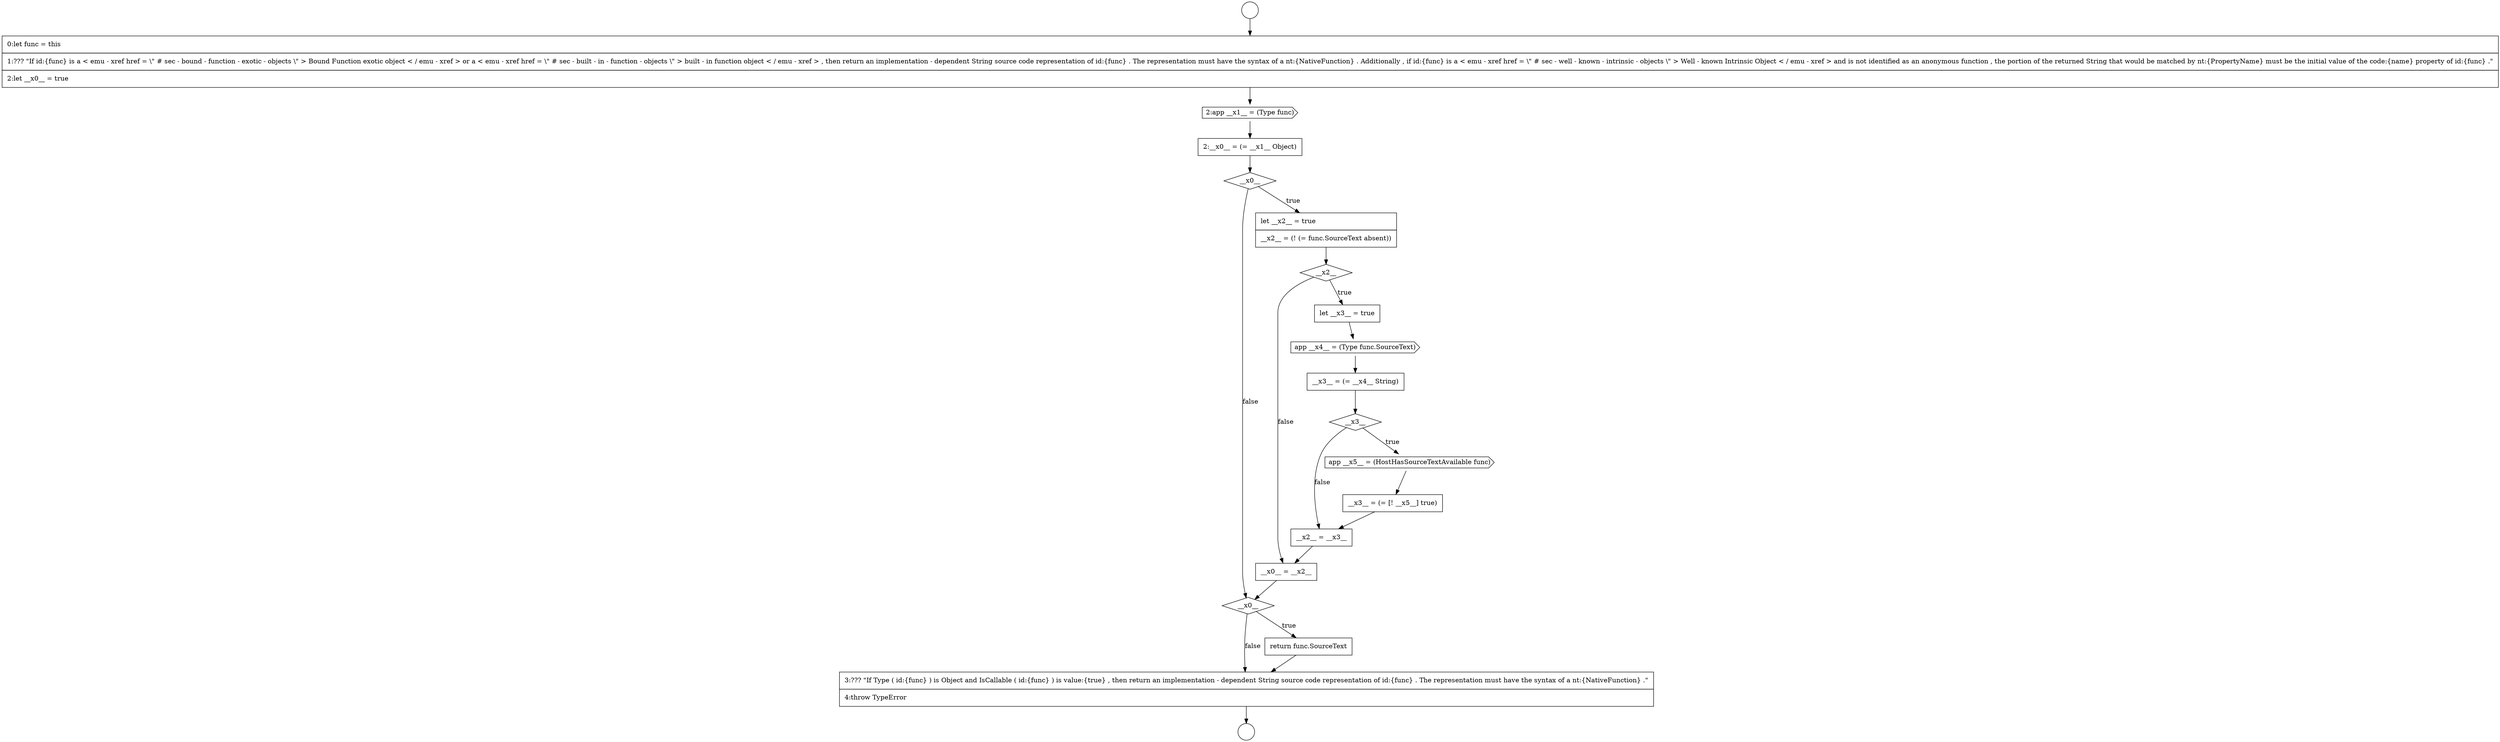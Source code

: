 digraph {
  node12062 [shape=none, margin=0, label=<<font color="black">
    <table border="0" cellborder="1" cellspacing="0" cellpadding="10">
      <tr><td align="left">__x3__ = (= [! __x5__] true)</td></tr>
    </table>
  </font>> color="black" fillcolor="white" style=filled]
  node12065 [shape=diamond, label=<<font color="black">__x0__</font>> color="black" fillcolor="white" style=filled]
  node12051 [shape=none, margin=0, label=<<font color="black">
    <table border="0" cellborder="1" cellspacing="0" cellpadding="10">
      <tr><td align="left">0:let func = this</td></tr>
      <tr><td align="left">1:??? &quot;If id:{func} is a &lt; emu - xref href = \&quot; # sec - bound - function - exotic - objects \&quot; &gt; Bound Function exotic object &lt; / emu - xref &gt; or a &lt; emu - xref href = \&quot; # sec - built - in - function - objects \&quot; &gt; built - in function object &lt; / emu - xref &gt; , then return an implementation - dependent String source code representation of id:{func} . The representation must have the syntax of a nt:{NativeFunction} . Additionally , if id:{func} is a &lt; emu - xref href = \&quot; # sec - well - known - intrinsic - objects \&quot; &gt; Well - known Intrinsic Object &lt; / emu - xref &gt; and is not identified as an anonymous function , the portion of the returned String that would be matched by nt:{PropertyName} must be the initial value of the code:{name} property of id:{func} .&quot;</td></tr>
      <tr><td align="left">2:let __x0__ = true</td></tr>
    </table>
  </font>> color="black" fillcolor="white" style=filled]
  node12058 [shape=cds, label=<<font color="black">app __x4__ = (Type func.SourceText)</font>> color="black" fillcolor="white" style=filled]
  node12063 [shape=none, margin=0, label=<<font color="black">
    <table border="0" cellborder="1" cellspacing="0" cellpadding="10">
      <tr><td align="left">__x2__ = __x3__</td></tr>
    </table>
  </font>> color="black" fillcolor="white" style=filled]
  node12059 [shape=none, margin=0, label=<<font color="black">
    <table border="0" cellborder="1" cellspacing="0" cellpadding="10">
      <tr><td align="left">__x3__ = (= __x4__ String)</td></tr>
    </table>
  </font>> color="black" fillcolor="white" style=filled]
  node12052 [shape=cds, label=<<font color="black">2:app __x1__ = (Type func)</font>> color="black" fillcolor="white" style=filled]
  node12064 [shape=none, margin=0, label=<<font color="black">
    <table border="0" cellborder="1" cellspacing="0" cellpadding="10">
      <tr><td align="left">__x0__ = __x2__</td></tr>
    </table>
  </font>> color="black" fillcolor="white" style=filled]
  node12049 [shape=circle label=" " color="black" fillcolor="white" style=filled]
  node12060 [shape=diamond, label=<<font color="black">__x3__</font>> color="black" fillcolor="white" style=filled]
  node12056 [shape=diamond, label=<<font color="black">__x2__</font>> color="black" fillcolor="white" style=filled]
  node12054 [shape=diamond, label=<<font color="black">__x0__</font>> color="black" fillcolor="white" style=filled]
  node12055 [shape=none, margin=0, label=<<font color="black">
    <table border="0" cellborder="1" cellspacing="0" cellpadding="10">
      <tr><td align="left">let __x2__ = true</td></tr>
      <tr><td align="left">__x2__ = (! (= func.SourceText absent))</td></tr>
    </table>
  </font>> color="black" fillcolor="white" style=filled]
  node12057 [shape=none, margin=0, label=<<font color="black">
    <table border="0" cellborder="1" cellspacing="0" cellpadding="10">
      <tr><td align="left">let __x3__ = true</td></tr>
    </table>
  </font>> color="black" fillcolor="white" style=filled]
  node12067 [shape=none, margin=0, label=<<font color="black">
    <table border="0" cellborder="1" cellspacing="0" cellpadding="10">
      <tr><td align="left">3:??? &quot;If Type ( id:{func} ) is Object and IsCallable ( id:{func} ) is value:{true} , then return an implementation - dependent String source code representation of id:{func} . The representation must have the syntax of a nt:{NativeFunction} .&quot;</td></tr>
      <tr><td align="left">4:throw TypeError</td></tr>
    </table>
  </font>> color="black" fillcolor="white" style=filled]
  node12053 [shape=none, margin=0, label=<<font color="black">
    <table border="0" cellborder="1" cellspacing="0" cellpadding="10">
      <tr><td align="left">2:__x0__ = (= __x1__ Object)</td></tr>
    </table>
  </font>> color="black" fillcolor="white" style=filled]
  node12066 [shape=none, margin=0, label=<<font color="black">
    <table border="0" cellborder="1" cellspacing="0" cellpadding="10">
      <tr><td align="left">return func.SourceText</td></tr>
    </table>
  </font>> color="black" fillcolor="white" style=filled]
  node12061 [shape=cds, label=<<font color="black">app __x5__ = (HostHasSourceTextAvailable func)</font>> color="black" fillcolor="white" style=filled]
  node12050 [shape=circle label=" " color="black" fillcolor="white" style=filled]
  node12053 -> node12054 [ color="black"]
  node12063 -> node12064 [ color="black"]
  node12052 -> node12053 [ color="black"]
  node12065 -> node12066 [label=<<font color="black">true</font>> color="black"]
  node12065 -> node12067 [label=<<font color="black">false</font>> color="black"]
  node12055 -> node12056 [ color="black"]
  node12064 -> node12065 [ color="black"]
  node12054 -> node12055 [label=<<font color="black">true</font>> color="black"]
  node12054 -> node12065 [label=<<font color="black">false</font>> color="black"]
  node12049 -> node12051 [ color="black"]
  node12067 -> node12050 [ color="black"]
  node12062 -> node12063 [ color="black"]
  node12061 -> node12062 [ color="black"]
  node12060 -> node12061 [label=<<font color="black">true</font>> color="black"]
  node12060 -> node12063 [label=<<font color="black">false</font>> color="black"]
  node12057 -> node12058 [ color="black"]
  node12051 -> node12052 [ color="black"]
  node12066 -> node12067 [ color="black"]
  node12058 -> node12059 [ color="black"]
  node12059 -> node12060 [ color="black"]
  node12056 -> node12057 [label=<<font color="black">true</font>> color="black"]
  node12056 -> node12064 [label=<<font color="black">false</font>> color="black"]
}
